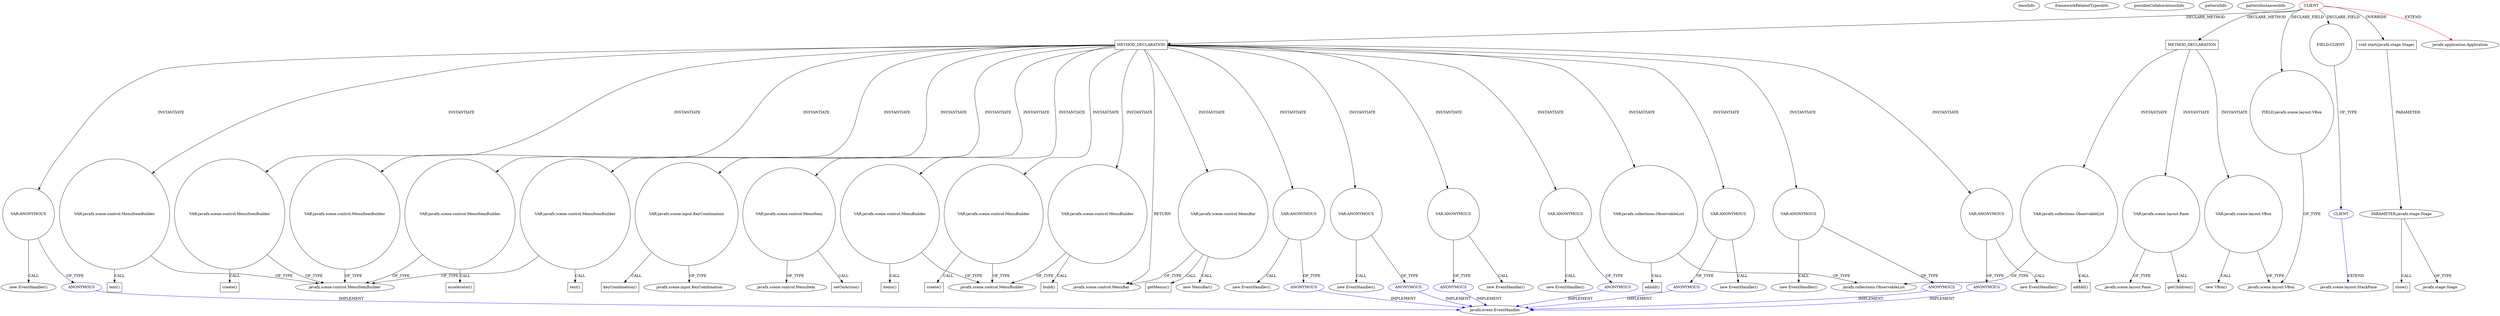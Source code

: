 digraph {
baseInfo[graphId=3971,category="pattern",isAnonymous=false,possibleRelation=true]
frameworkRelatedTypesInfo[0="javafx.application.Application"]
possibleCollaborationsInfo[0="3971~INSTANTIATION-CLIENT_METHOD_DECLARATION-~javafx.application.Application ~javafx.event.EventHandler ~false~true",1="3971~INSTANTIATION-CLIENT_METHOD_DECLARATION-~javafx.application.Application ~javafx.event.EventHandler ~false~true",2="3971~INSTANTIATION-CLIENT_METHOD_DECLARATION-~javafx.application.Application ~javafx.event.EventHandler ~false~true",3="3971~INSTANTIATION-CLIENT_METHOD_DECLARATION-~javafx.application.Application ~javafx.event.EventHandler ~false~true",4="3971~INSTANTIATION-CLIENT_METHOD_DECLARATION-~javafx.application.Application ~javafx.event.EventHandler ~false~true",5="3971~INSTANTIATION-CLIENT_METHOD_DECLARATION-~javafx.application.Application ~javafx.event.EventHandler ~false~true",6="3971~INSTANTIATION-CLIENT_METHOD_DECLARATION-~javafx.application.Application ~javafx.event.EventHandler ~false~true",7="3971~INSTANTIATION-CLIENT_METHOD_DECLARATION-~javafx.application.Application ~javafx.event.EventHandler ~false~true",8="3971~FIELD_TYPE_DECLARATION-~javafx.application.Application ~javafx.scene.layout.StackPane ~false~false"]
patternInfo[frequency=2.0,patternRootClient=0]
patternInstancesInfo[0="JoshRobertson-BFSim~/JoshRobertson-BFSim/BFSim-master/src/simulator/FXLauncher.java~FXLauncher~715",1="KraiZeur-library~/KraiZeur-library/library-master/src/application/main/Main.java~Main~737"]
115[label="javafx.scene.control.MenuBuilder",vertexType="FRAMEWORK_CLASS_TYPE",isFrameworkType=false]
267[label="VAR:javafx.scene.control.MenuBuilder",vertexType="VARIABLE_EXPRESION",isFrameworkType=false,shape=circle]
268[label="items()",vertexType="INSIDE_CALL",isFrameworkType=false,shape=box]
37[label="METHOD_DECLARATION",vertexType="CLIENT_METHOD_DECLARATION",isFrameworkType=false,shape=box]
0[label="CLIENT",vertexType="ROOT_CLIENT_CLASS_DECLARATION",isFrameworkType=false,color=red]
38[label="javafx.scene.control.MenuBar",vertexType="FRAMEWORK_CLASS_TYPE",isFrameworkType=false]
261[label="VAR:ANONYMOUS",vertexType="VARIABLE_EXPRESION",isFrameworkType=false,shape=circle]
262[label="ANONYMOUS",vertexType="REFERENCE_ANONYMOUS_DECLARATION",isFrameworkType=false,color=blue]
260[label="new EventHandler()",vertexType="CONSTRUCTOR_CALL",isFrameworkType=false]
6[label="FIELD:CLIENT",vertexType="FIELD_DECLARATION",isFrameworkType=false,shape=circle]
9[label="void start(javafx.stage.Stage)",vertexType="OVERRIDING_METHOD_DECLARATION",isFrameworkType=false,shape=box]
10[label="PARAMETER:javafx.stage.Stage",vertexType="PARAMETER_DECLARATION",isFrameworkType=false]
13[label="show()",vertexType="INSIDE_CALL",isFrameworkType=false,shape=box]
98[label="javafx.event.EventHandler",vertexType="FRAMEWORK_INTERFACE_TYPE",isFrameworkType=false]
186[label="ANONYMOUS",vertexType="REFERENCE_ANONYMOUS_DECLARATION",isFrameworkType=false,color=blue]
141[label="ANONYMOUS",vertexType="REFERENCE_ANONYMOUS_DECLARATION",isFrameworkType=false,color=blue]
111[label="ANONYMOUS",vertexType="REFERENCE_ANONYMOUS_DECLARATION",isFrameworkType=false,color=blue]
97[label="ANONYMOUS",vertexType="REFERENCE_ANONYMOUS_DECLARATION",isFrameworkType=false,color=blue]
104[label="ANONYMOUS",vertexType="REFERENCE_ANONYMOUS_DECLARATION",isFrameworkType=false,color=blue]
224[label="ANONYMOUS",vertexType="REFERENCE_ANONYMOUS_DECLARATION",isFrameworkType=false,color=blue]
247[label="ANONYMOUS",vertexType="REFERENCE_ANONYMOUS_DECLARATION",isFrameworkType=false,color=blue]
252[label="VAR:javafx.scene.control.MenuItemBuilder",vertexType="VARIABLE_EXPRESION",isFrameworkType=false,shape=circle]
44[label="javafx.scene.control.MenuItemBuilder",vertexType="FRAMEWORK_CLASS_TYPE",isFrameworkType=false]
54[label="VAR:javafx.scene.control.MenuItemBuilder",vertexType="VARIABLE_EXPRESION",isFrameworkType=false,shape=circle]
150[label="create()",vertexType="INSIDE_CALL",isFrameworkType=false,shape=box]
69[label="VAR:javafx.scene.control.MenuItemBuilder",vertexType="VARIABLE_EXPRESION",isFrameworkType=false,shape=circle]
191[label="VAR:javafx.scene.control.MenuItemBuilder",vertexType="VARIABLE_EXPRESION",isFrameworkType=false,shape=circle]
197[label="VAR:javafx.scene.control.MenuItemBuilder",vertexType="VARIABLE_EXPRESION",isFrameworkType=false,shape=circle]
70[label="text()",vertexType="INSIDE_CALL",isFrameworkType=false,shape=box]
198[label="text()",vertexType="INSIDE_CALL",isFrameworkType=false,shape=box]
57[label="VAR:javafx.scene.input.KeyCombination",vertexType="VARIABLE_EXPRESION",isFrameworkType=false,shape=circle]
75[label="keyCombination()",vertexType="INSIDE_CALL",isFrameworkType=false,shape=box]
151[label="VAR:javafx.scene.control.MenuItem",vertexType="VARIABLE_EXPRESION",isFrameworkType=false,shape=circle]
94[label="javafx.scene.control.MenuItem",vertexType="FRAMEWORK_CLASS_TYPE",isFrameworkType=false]
40[label="VAR:javafx.scene.control.MenuBar",vertexType="VARIABLE_EXPRESION",isFrameworkType=false,shape=circle]
282[label="getMenus()",vertexType="INSIDE_CALL",isFrameworkType=false,shape=box]
39[label="new MenuBar()",vertexType="CONSTRUCTOR_CALL",isFrameworkType=false]
7[label="CLIENT",vertexType="REFERENCE_CLIENT_CLASS_DECLARATION",isFrameworkType=false,color=blue]
8[label="javafx.scene.layout.StackPane",vertexType="FRAMEWORK_CLASS_TYPE",isFrameworkType=false]
11[label="javafx.stage.Stage",vertexType="FRAMEWORK_CLASS_TYPE",isFrameworkType=false]
4[label="FIELD:javafx.scene.layout.VBox",vertexType="FIELD_DECLARATION",isFrameworkType=false,shape=circle]
1[label="javafx.application.Application",vertexType="FRAMEWORK_CLASS_TYPE",isFrameworkType=false]
59[label="javafx.scene.input.KeyCombination",vertexType="FRAMEWORK_CLASS_TYPE",isFrameworkType=false]
14[label="METHOD_DECLARATION",vertexType="CLIENT_METHOD_DECLARATION",isFrameworkType=false,shape=box]
32[label="VAR:javafx.scene.layout.Pane",vertexType="VARIABLE_EXPRESION",isFrameworkType=false,shape=circle]
18[label="VAR:javafx.scene.layout.VBox",vertexType="VARIABLE_EXPRESION",isFrameworkType=false,shape=circle]
96[label="VAR:ANONYMOUS",vertexType="VARIABLE_EXPRESION",isFrameworkType=false,shape=circle]
103[label="VAR:ANONYMOUS",vertexType="VARIABLE_EXPRESION",isFrameworkType=false,shape=circle]
140[label="VAR:ANONYMOUS",vertexType="VARIABLE_EXPRESION",isFrameworkType=false,shape=circle]
246[label="VAR:ANONYMOUS",vertexType="VARIABLE_EXPRESION",isFrameworkType=false,shape=circle]
185[label="VAR:ANONYMOUS",vertexType="VARIABLE_EXPRESION",isFrameworkType=false,shape=circle]
110[label="VAR:ANONYMOUS",vertexType="VARIABLE_EXPRESION",isFrameworkType=false,shape=circle]
223[label="VAR:ANONYMOUS",vertexType="VARIABLE_EXPRESION",isFrameworkType=false,shape=circle]
34[label="javafx.scene.layout.Pane",vertexType="FRAMEWORK_CLASS_TYPE",isFrameworkType=false]
192[label="accelerator()",vertexType="INSIDE_CALL",isFrameworkType=false,shape=box]
245[label="new EventHandler()",vertexType="CONSTRUCTOR_CALL",isFrameworkType=false]
17[label="new VBox()",vertexType="CONSTRUCTOR_CALL",isFrameworkType=false]
139[label="new EventHandler()",vertexType="CONSTRUCTOR_CALL",isFrameworkType=false]
102[label="new EventHandler()",vertexType="CONSTRUCTOR_CALL",isFrameworkType=false]
109[label="new EventHandler()",vertexType="CONSTRUCTOR_CALL",isFrameworkType=false]
184[label="new EventHandler()",vertexType="CONSTRUCTOR_CALL",isFrameworkType=false]
95[label="new EventHandler()",vertexType="CONSTRUCTOR_CALL",isFrameworkType=false]
222[label="new EventHandler()",vertexType="CONSTRUCTOR_CALL",isFrameworkType=false]
33[label="getChildren()",vertexType="INSIDE_CALL",isFrameworkType=false,shape=box]
113[label="VAR:javafx.scene.control.MenuBuilder",vertexType="VARIABLE_EXPRESION",isFrameworkType=false,shape=circle]
125[label="VAR:javafx.scene.control.MenuBuilder",vertexType="VARIABLE_EXPRESION",isFrameworkType=false,shape=circle]
126[label="create()",vertexType="INSIDE_CALL",isFrameworkType=false,shape=box]
114[label="build()",vertexType="INSIDE_CALL",isFrameworkType=false,shape=box]
5[label="javafx.scene.layout.VBox",vertexType="FRAMEWORK_CLASS_TYPE",isFrameworkType=false]
278[label="VAR:javafx.collections.ObservableList",vertexType="VARIABLE_EXPRESION",isFrameworkType=false,shape=circle]
31[label="javafx.collections.ObservableList",vertexType="FRAMEWORK_INTERFACE_TYPE",isFrameworkType=false]
29[label="VAR:javafx.collections.ObservableList",vertexType="VARIABLE_EXPRESION",isFrameworkType=false,shape=circle]
30[label="addAll()",vertexType="INSIDE_CALL",isFrameworkType=false,shape=box]
279[label="addAll()",vertexType="INSIDE_CALL",isFrameworkType=false,shape=box]
152[label="setOnAction()",vertexType="INSIDE_CALL",isFrameworkType=false,shape=box]
261->260[label="CALL"]
223->222[label="CALL"]
7->8[label="EXTEND",color=blue]
223->224[label="OF_TYPE"]
14->18[label="INSTANTIATE"]
18->5[label="OF_TYPE"]
278->31[label="OF_TYPE"]
97->98[label="IMPLEMENT",color=blue]
40->282[label="CALL"]
104->98[label="IMPLEMENT",color=blue]
40->39[label="CALL"]
0->9[label="OVERRIDE"]
103->104[label="OF_TYPE"]
54->44[label="OF_TYPE"]
103->102[label="CALL"]
197->198[label="CALL"]
37->261[label="INSTANTIATE"]
113->115[label="OF_TYPE"]
96->95[label="CALL"]
14->32[label="INSTANTIATE"]
29->31[label="OF_TYPE"]
0->1[label="EXTEND",color=red]
140->141[label="OF_TYPE"]
37->140[label="INSTANTIATE"]
125->126[label="CALL"]
37->185[label="INSTANTIATE"]
37->246[label="INSTANTIATE"]
197->44[label="OF_TYPE"]
37->223[label="INSTANTIATE"]
267->268[label="CALL"]
151->152[label="CALL"]
0->4[label="DECLARE_FIELD"]
246->247[label="OF_TYPE"]
0->6[label="DECLARE_FIELD"]
224->98[label="IMPLEMENT",color=blue]
37->40[label="INSTANTIATE"]
151->94[label="OF_TYPE"]
37->267[label="INSTANTIATE"]
37->54[label="INSTANTIATE"]
6->7[label="OF_TYPE"]
10->13[label="CALL"]
96->97[label="OF_TYPE"]
252->44[label="OF_TYPE"]
261->262[label="OF_TYPE"]
111->98[label="IMPLEMENT",color=blue]
69->70[label="CALL"]
37->103[label="INSTANTIATE"]
246->245[label="CALL"]
185->184[label="CALL"]
40->38[label="OF_TYPE"]
110->109[label="CALL"]
37->191[label="INSTANTIATE"]
37->96[label="INSTANTIATE"]
186->98[label="IMPLEMENT",color=blue]
37->197[label="INSTANTIATE"]
113->114[label="CALL"]
37->151[label="INSTANTIATE"]
37->69[label="INSTANTIATE"]
141->98[label="IMPLEMENT",color=blue]
14->29[label="INSTANTIATE"]
37->125[label="INSTANTIATE"]
57->59[label="OF_TYPE"]
191->192[label="CALL"]
125->115[label="OF_TYPE"]
140->139[label="CALL"]
57->75[label="CALL"]
69->44[label="OF_TYPE"]
37->278[label="INSTANTIATE"]
37->38[label="RETURN"]
278->279[label="CALL"]
37->110[label="INSTANTIATE"]
247->98[label="IMPLEMENT",color=blue]
18->17[label="CALL"]
267->115[label="OF_TYPE"]
10->11[label="OF_TYPE"]
32->34[label="OF_TYPE"]
54->150[label="CALL"]
185->186[label="OF_TYPE"]
29->30[label="CALL"]
191->44[label="OF_TYPE"]
4->5[label="OF_TYPE"]
0->37[label="DECLARE_METHOD"]
262->98[label="IMPLEMENT",color=blue]
37->252[label="INSTANTIATE"]
32->33[label="CALL"]
37->113[label="INSTANTIATE"]
0->14[label="DECLARE_METHOD"]
9->10[label="PARAMETER"]
37->57[label="INSTANTIATE"]
110->111[label="OF_TYPE"]
}
